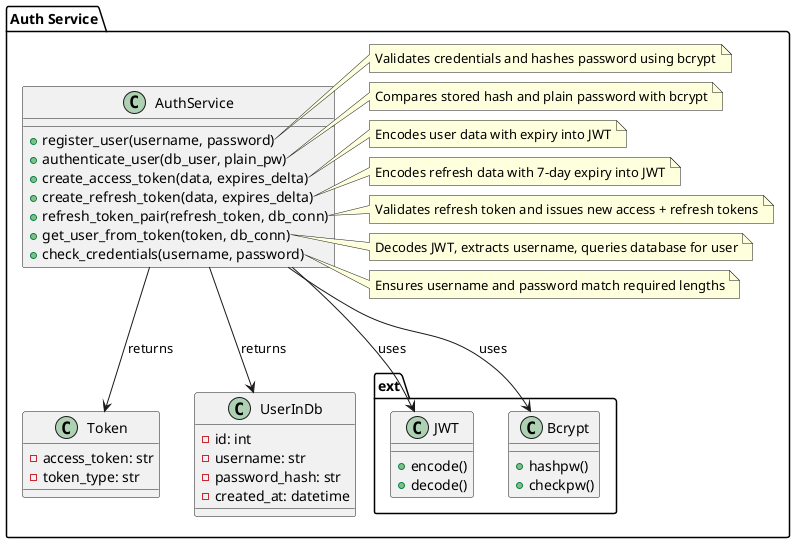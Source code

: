 @startuml
package "Auth Service" {
  class AuthService {
    +register_user(username, password)
    +authenticate_user(db_user, plain_pw)
    +create_access_token(data, expires_delta)
    +create_refresh_token(data, expires_delta)
    +refresh_token_pair(refresh_token, db_conn)
    +get_user_from_token(token, db_conn)
    +check_credentials(username, password)
  }

  class ext.JWT {
    +encode()
    +decode()
  }

  class ext.Bcrypt {
    +hashpw()
    +checkpw()
  }

  class Token {
    -access_token: str
    -token_type: str
  }

  class UserInDb {
    -id: int
    -username: str
    -password_hash: str
    -created_at: datetime
  }

  AuthService --> JWT : uses
  AuthService --> Bcrypt : uses
  AuthService --> Token : returns
  AuthService --> UserInDb : returns

  note right of AuthService::register_user
    Validates credentials and hashes password using bcrypt
  end note

  note right of AuthService::authenticate_user
    Compares stored hash and plain password with bcrypt
  end note

  note right of AuthService::create_access_token
    Encodes user data with expiry into JWT
  end note

  note right of AuthService::create_refresh_token
    Encodes refresh data with 7-day expiry into JWT
  end note

  note right of AuthService::refresh_token_pair
    Validates refresh token and issues new access + refresh tokens
  end note

  note right of AuthService::get_user_from_token
    Decodes JWT, extracts username, queries database for user
  end note

  note right of AuthService::check_credentials
    Ensures username and password match required lengths
  end note
}
@enduml